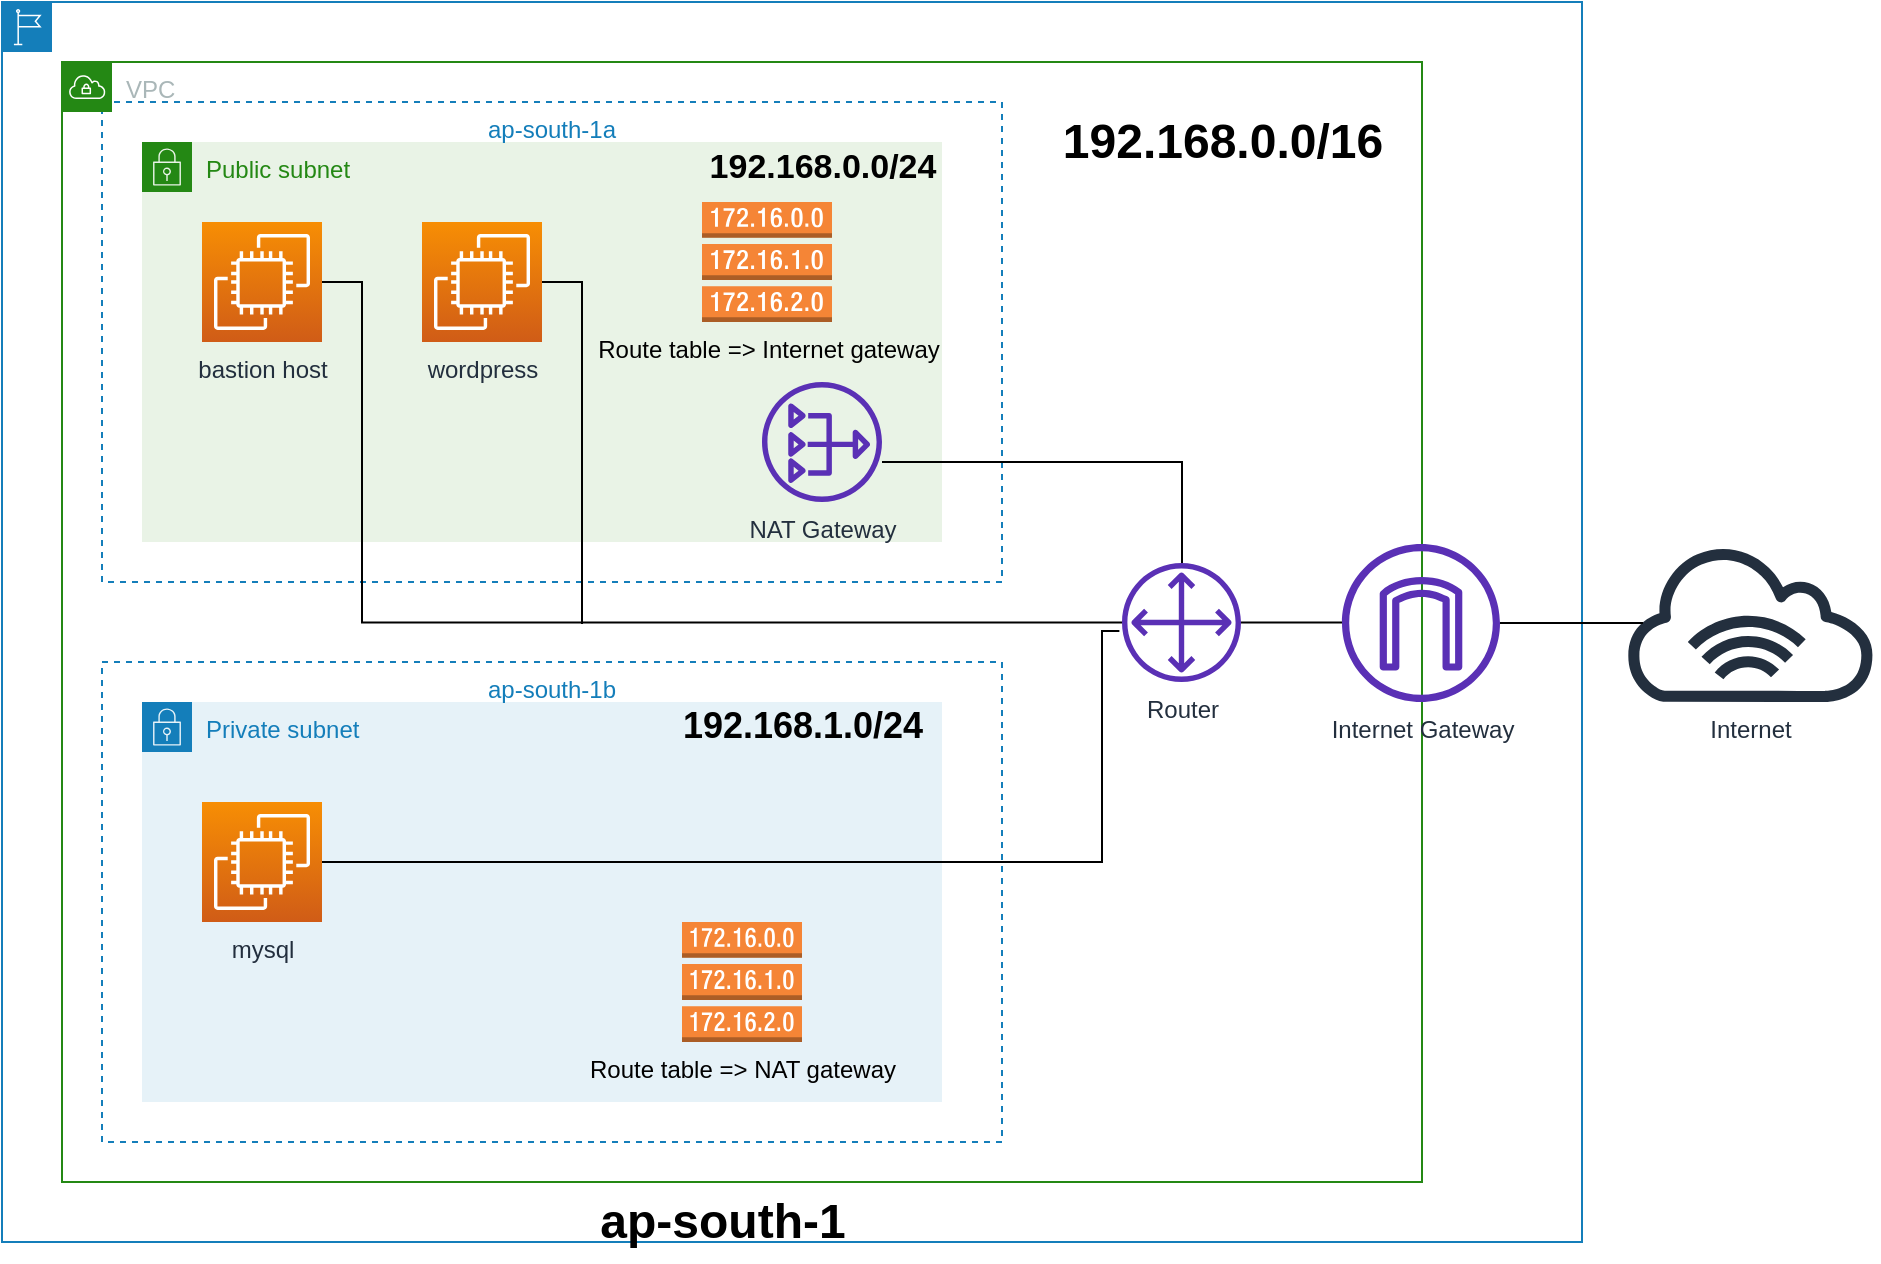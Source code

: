 <mxfile version="13.5.4"><diagram id="AMboRVvqUjIFVbJ22pOw" name="Page-1"><mxGraphModel dx="1240" dy="674" grid="1" gridSize="10" guides="1" tooltips="1" connect="1" arrows="1" fold="1" page="1" pageScale="1" pageWidth="850" pageHeight="1100" math="0" shadow="0"><root><mxCell id="0"/><mxCell id="1" parent="0"/><mxCell id="77LIYBuUDYatE0gu4sfn-7" value="Public subnet" style="points=[[0,0],[0.25,0],[0.5,0],[0.75,0],[1,0],[1,0.25],[1,0.5],[1,0.75],[1,1],[0.75,1],[0.5,1],[0.25,1],[0,1],[0,0.75],[0,0.5],[0,0.25]];outlineConnect=0;gradientColor=none;html=1;whiteSpace=wrap;fontSize=12;fontStyle=0;shape=mxgraph.aws4.group;grIcon=mxgraph.aws4.group_security_group;grStroke=0;strokeColor=#248814;fillColor=#E9F3E6;verticalAlign=top;align=left;spacingLeft=30;fontColor=#248814;dashed=0;" vertex="1" parent="1"><mxGeometry x="80" y="80" width="400" height="200" as="geometry"/></mxCell><mxCell id="77LIYBuUDYatE0gu4sfn-8" value="Private subnet" style="points=[[0,0],[0.25,0],[0.5,0],[0.75,0],[1,0],[1,0.25],[1,0.5],[1,0.75],[1,1],[0.75,1],[0.5,1],[0.25,1],[0,1],[0,0.75],[0,0.5],[0,0.25]];outlineConnect=0;gradientColor=none;html=1;whiteSpace=wrap;fontSize=12;fontStyle=0;shape=mxgraph.aws4.group;grIcon=mxgraph.aws4.group_security_group;grStroke=0;strokeColor=#147EBA;fillColor=#E6F2F8;verticalAlign=top;align=left;spacingLeft=30;fontColor=#147EBA;dashed=0;" vertex="1" parent="1"><mxGeometry x="80" y="360" width="400" height="200" as="geometry"/></mxCell><mxCell id="77LIYBuUDYatE0gu4sfn-24" value="ap-south-1a" style="fillColor=none;strokeColor=#147EBA;dashed=1;verticalAlign=top;fontStyle=0;fontColor=#147EBA;" vertex="1" parent="1"><mxGeometry x="60" y="60" width="450" height="240" as="geometry"/></mxCell><mxCell id="77LIYBuUDYatE0gu4sfn-25" value="ap-south-1b" style="fillColor=none;strokeColor=#147EBA;dashed=1;verticalAlign=top;fontStyle=0;fontColor=#147EBA;" vertex="1" parent="1"><mxGeometry x="60" y="340" width="450" height="240" as="geometry"/></mxCell><mxCell id="77LIYBuUDYatE0gu4sfn-5" value="VPC" style="points=[[0,0],[0.25,0],[0.5,0],[0.75,0],[1,0],[1,0.25],[1,0.5],[1,0.75],[1,1],[0.75,1],[0.5,1],[0.25,1],[0,1],[0,0.75],[0,0.5],[0,0.25]];outlineConnect=0;gradientColor=none;html=1;whiteSpace=wrap;fontSize=12;fontStyle=0;shape=mxgraph.aws4.group;grIcon=mxgraph.aws4.group_vpc;strokeColor=#248814;fillColor=none;verticalAlign=top;align=left;spacingLeft=30;fontColor=#AAB7B8;dashed=0;" vertex="1" parent="1"><mxGeometry x="40" y="40" width="680" height="560" as="geometry"/></mxCell><mxCell id="77LIYBuUDYatE0gu4sfn-23" value="&lt;span style=&quot;color: rgba(0 , 0 , 0 , 0) ; font-family: monospace ; font-size: 0px&quot;&gt;%3CmxGraphModel%3E%3Croot%3E%3CmxCell%20id%3D%220%22%2F%3E%3CmxCell%20id%3D%221%22%20parent%3D%220%22%2F%3E%3CmxCell%20id%3D%222%22%20value%3D%22192.168.0.0%2F24%22%20style%3D%22text%3BstrokeColor%3Dnone%3BfillColor%3Dnone%3Bhtml%3D1%3BfontSize%3D24%3BfontStyle%3D1%3BverticalAlign%3Dmiddle%3Balign%3Dcenter%3B%22%20vertex%3D%221%22%20parent%3D%221%22%3E%3CmxGeometry%20x%3D%22330%22%20y%3D%2290%22%20width%3D%22100%22%20height%3D%2240%22%20as%3D%22geometry%22%2F%3E%3C%2FmxCell%3E%3C%2Froot%3E%3C%2FmxGraphModel%3E&lt;/span&gt;" style="points=[[0,0],[0.25,0],[0.5,0],[0.75,0],[1,0],[1,0.25],[1,0.5],[1,0.75],[1,1],[0.75,1],[0.5,1],[0.25,1],[0,1],[0,0.75],[0,0.5],[0,0.25]];outlineConnect=0;gradientColor=none;html=1;whiteSpace=wrap;fontSize=12;fontStyle=0;shape=mxgraph.aws4.group;grIcon=mxgraph.aws4.group_region;strokeColor=#147EBA;fillColor=none;verticalAlign=top;align=left;spacingLeft=30;fontColor=#147EBA;dashed=0;" vertex="1" parent="1"><mxGeometry x="10" y="10" width="790" height="620" as="geometry"/></mxCell><mxCell id="77LIYBuUDYatE0gu4sfn-11" value="Internet Gateway" style="outlineConnect=0;fontColor=#232F3E;gradientColor=none;fillColor=#5A30B5;strokeColor=none;dashed=0;verticalLabelPosition=bottom;verticalAlign=top;align=center;html=1;fontSize=12;fontStyle=0;aspect=fixed;pointerEvents=1;shape=mxgraph.aws4.internet_gateway;" vertex="1" parent="1"><mxGeometry x="680" y="281" width="79" height="79" as="geometry"/></mxCell><mxCell id="77LIYBuUDYatE0gu4sfn-12" value="NAT Gateway" style="outlineConnect=0;fontColor=#232F3E;gradientColor=none;fillColor=#5A30B5;strokeColor=none;dashed=0;verticalLabelPosition=bottom;verticalAlign=top;align=center;html=1;fontSize=12;fontStyle=0;aspect=fixed;pointerEvents=1;shape=mxgraph.aws4.nat_gateway;" vertex="1" parent="1"><mxGeometry x="390" y="200" width="60" height="60" as="geometry"/></mxCell><mxCell id="77LIYBuUDYatE0gu4sfn-13" value="Router" style="outlineConnect=0;fontColor=#232F3E;gradientColor=none;fillColor=#5A30B5;strokeColor=none;dashed=0;verticalLabelPosition=bottom;verticalAlign=top;align=center;html=1;fontSize=12;fontStyle=0;aspect=fixed;pointerEvents=1;shape=mxgraph.aws4.customer_gateway;" vertex="1" parent="1"><mxGeometry x="570" y="290.5" width="59.5" height="59.5" as="geometry"/></mxCell><mxCell id="77LIYBuUDYatE0gu4sfn-14" value="wordpress" style="outlineConnect=0;fontColor=#232F3E;gradientColor=#F78E04;gradientDirection=north;fillColor=#D05C17;strokeColor=#ffffff;dashed=0;verticalLabelPosition=bottom;verticalAlign=top;align=center;html=1;fontSize=12;fontStyle=0;aspect=fixed;shape=mxgraph.aws4.resourceIcon;resIcon=mxgraph.aws4.ec2;" vertex="1" parent="1"><mxGeometry x="220" y="120" width="60" height="60" as="geometry"/></mxCell><mxCell id="77LIYBuUDYatE0gu4sfn-15" value="mysql" style="outlineConnect=0;fontColor=#232F3E;gradientColor=#F78E04;gradientDirection=north;fillColor=#D05C17;strokeColor=#ffffff;dashed=0;verticalLabelPosition=bottom;verticalAlign=top;align=center;html=1;fontSize=12;fontStyle=0;aspect=fixed;shape=mxgraph.aws4.resourceIcon;resIcon=mxgraph.aws4.ec2;" vertex="1" parent="1"><mxGeometry x="110" y="410" width="60" height="60" as="geometry"/></mxCell><mxCell id="77LIYBuUDYatE0gu4sfn-41" style="edgeStyle=elbowEdgeStyle;rounded=0;jumpSize=0;orthogonalLoop=1;jettySize=auto;html=1;endArrow=none;endFill=0;" edge="1" parent="1" source="77LIYBuUDYatE0gu4sfn-18" target="77LIYBuUDYatE0gu4sfn-13"><mxGeometry relative="1" as="geometry"><Array as="points"><mxPoint x="190" y="240"/></Array></mxGeometry></mxCell><mxCell id="77LIYBuUDYatE0gu4sfn-18" value="bastion host" style="outlineConnect=0;fontColor=#232F3E;gradientColor=#F78E04;gradientDirection=north;fillColor=#D05C17;strokeColor=#ffffff;dashed=0;verticalLabelPosition=bottom;verticalAlign=top;align=center;html=1;fontSize=12;fontStyle=0;aspect=fixed;shape=mxgraph.aws4.resourceIcon;resIcon=mxgraph.aws4.ec2;" vertex="1" parent="1"><mxGeometry x="110" y="120" width="60" height="60" as="geometry"/></mxCell><mxCell id="77LIYBuUDYatE0gu4sfn-20" value="Internet" style="outlineConnect=0;fontColor=#232F3E;gradientColor=none;fillColor=#232F3E;strokeColor=none;dashed=0;verticalLabelPosition=bottom;verticalAlign=top;align=center;html=1;fontSize=12;fontStyle=0;aspect=fixed;pointerEvents=1;shape=mxgraph.aws4.internet_alt1;" vertex="1" parent="1"><mxGeometry x="820" y="281" width="128.37" height="79" as="geometry"/></mxCell><mxCell id="77LIYBuUDYatE0gu4sfn-26" value="&lt;font style=&quot;font-size: 17px&quot;&gt;192.168.0.0/24&lt;/font&gt;" style="text;strokeColor=none;fillColor=none;html=1;fontSize=24;fontStyle=1;verticalAlign=middle;align=center;" vertex="1" parent="1"><mxGeometry x="370" y="70" width="100" height="40" as="geometry"/></mxCell><mxCell id="77LIYBuUDYatE0gu4sfn-27" value="&lt;font style=&quot;font-size: 18px&quot;&gt;192.168.1.0/24&lt;/font&gt;" style="text;strokeColor=none;fillColor=none;html=1;fontSize=24;fontStyle=1;verticalAlign=middle;align=center;" vertex="1" parent="1"><mxGeometry x="360" y="350" width="100" height="40" as="geometry"/></mxCell><mxCell id="77LIYBuUDYatE0gu4sfn-28" value="192.168.0.0/16" style="text;strokeColor=none;fillColor=none;html=1;fontSize=24;fontStyle=1;verticalAlign=middle;align=center;" vertex="1" parent="1"><mxGeometry x="570" y="60" width="100" height="40" as="geometry"/></mxCell><mxCell id="77LIYBuUDYatE0gu4sfn-42" style="edgeStyle=elbowEdgeStyle;rounded=0;jumpSize=0;orthogonalLoop=1;jettySize=auto;html=1;endArrow=none;endFill=0;" edge="1" parent="1" source="77LIYBuUDYatE0gu4sfn-14"><mxGeometry relative="1" as="geometry"><mxPoint x="180" y="160" as="sourcePoint"/><mxPoint x="300" y="321" as="targetPoint"/><Array as="points"><mxPoint x="300" y="310"/><mxPoint x="380" y="320"/><mxPoint x="300" y="320"/><mxPoint x="300" y="230"/></Array></mxGeometry></mxCell><mxCell id="77LIYBuUDYatE0gu4sfn-43" style="edgeStyle=elbowEdgeStyle;rounded=0;jumpSize=0;orthogonalLoop=1;jettySize=auto;html=1;endArrow=none;endFill=0;" edge="1" parent="1" source="77LIYBuUDYatE0gu4sfn-12" target="77LIYBuUDYatE0gu4sfn-13"><mxGeometry relative="1" as="geometry"><mxPoint x="446" y="210" as="sourcePoint"/><mxPoint x="466" y="381" as="targetPoint"/><Array as="points"><mxPoint x="600" y="240"/><mxPoint x="600" y="270"/><mxPoint x="466" y="370"/><mxPoint x="546" y="380"/><mxPoint x="466" y="380"/><mxPoint x="466" y="290"/></Array></mxGeometry></mxCell><mxCell id="77LIYBuUDYatE0gu4sfn-44" style="edgeStyle=elbowEdgeStyle;rounded=0;jumpSize=0;orthogonalLoop=1;jettySize=auto;html=1;endArrow=none;endFill=0;entryX=-0.022;entryY=0.571;entryDx=0;entryDy=0;entryPerimeter=0;" edge="1" parent="1" source="77LIYBuUDYatE0gu4sfn-15" target="77LIYBuUDYatE0gu4sfn-13"><mxGeometry relative="1" as="geometry"><mxPoint x="456" y="220" as="sourcePoint"/><mxPoint x="610" y="300.5" as="targetPoint"/><Array as="points"><mxPoint x="560" y="324"/><mxPoint x="550" y="390"/><mxPoint x="420" y="440"/><mxPoint x="550" y="410"/><mxPoint x="610" y="280"/><mxPoint x="476" y="380"/><mxPoint x="556" y="390"/><mxPoint x="476" y="390"/><mxPoint x="476" y="300"/></Array></mxGeometry></mxCell><mxCell id="77LIYBuUDYatE0gu4sfn-45" value="Route table =&amp;gt; NAT gateway" style="outlineConnect=0;dashed=0;verticalLabelPosition=bottom;verticalAlign=top;align=center;html=1;shape=mxgraph.aws3.route_table;fillColor=#F58536;gradientColor=none;" vertex="1" parent="1"><mxGeometry x="350" y="470" width="60" height="60" as="geometry"/></mxCell><mxCell id="77LIYBuUDYatE0gu4sfn-46" value="Route table =&amp;gt; Internet gateway" style="outlineConnect=0;dashed=0;verticalLabelPosition=bottom;verticalAlign=top;align=center;html=1;shape=mxgraph.aws3.route_table;fillColor=#F58536;gradientColor=none;" vertex="1" parent="1"><mxGeometry x="360" y="110" width="65" height="60" as="geometry"/></mxCell><mxCell id="77LIYBuUDYatE0gu4sfn-48" style="edgeStyle=elbowEdgeStyle;rounded=0;jumpSize=0;orthogonalLoop=1;jettySize=auto;html=1;endArrow=none;endFill=0;" edge="1" parent="1" source="77LIYBuUDYatE0gu4sfn-13"><mxGeometry relative="1" as="geometry"><mxPoint x="460" y="250" as="sourcePoint"/><mxPoint x="680" y="320" as="targetPoint"/><Array as="points"><mxPoint x="680" y="250"/><mxPoint x="610" y="280"/><mxPoint x="476" y="380"/><mxPoint x="556" y="390"/><mxPoint x="476" y="390"/><mxPoint x="476" y="300"/></Array></mxGeometry></mxCell><mxCell id="77LIYBuUDYatE0gu4sfn-49" style="edgeStyle=elbowEdgeStyle;rounded=0;jumpSize=0;orthogonalLoop=1;jettySize=auto;html=1;endArrow=none;endFill=0;" edge="1" parent="1" source="77LIYBuUDYatE0gu4sfn-11"><mxGeometry relative="1" as="geometry"><mxPoint x="780.0" y="320.04" as="sourcePoint"/><mxPoint x="830.5" y="319.79" as="targetPoint"/><Array as="points"><mxPoint x="830.5" y="249.79"/><mxPoint x="760.5" y="279.79"/><mxPoint x="626.5" y="379.79"/><mxPoint x="706.5" y="389.79"/><mxPoint x="626.5" y="389.79"/><mxPoint x="626.5" y="299.79"/></Array></mxGeometry></mxCell><mxCell id="77LIYBuUDYatE0gu4sfn-50" value="ap-south-1" style="text;strokeColor=none;fillColor=none;html=1;fontSize=24;fontStyle=1;verticalAlign=middle;align=center;" vertex="1" parent="1"><mxGeometry x="320" y="600" width="100" height="40" as="geometry"/></mxCell></root></mxGraphModel></diagram></mxfile>